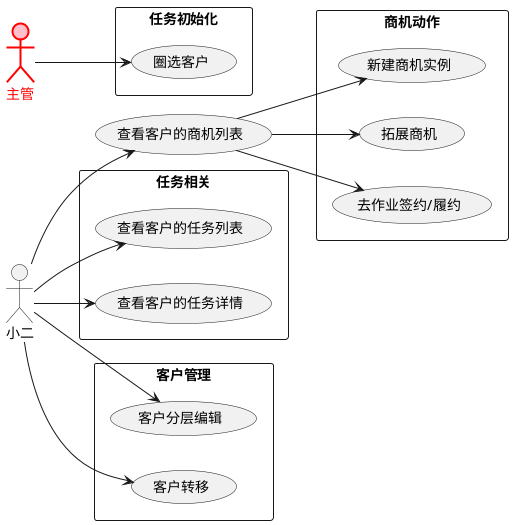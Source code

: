 @startuml

left to right direction
actor   :小二:    as  xiao
actor   :主管:    as  zhu     #pink;line:red;text:red;line.bold
rectangle 任务相关 {
    usecase (查看客户的任务列表)     as (task_list)
    usecase (查看客户的任务详情)     as (task_detail)
}

usecase (查看客户的商机列表)     as (opp_list)
rectangle 商机动作 {
    usecase (新建商机实例)          as (new_opp)
    usecase (拓展商机)              as (expand_opp)
    usecase (去作业签约/履约)       as (do_job)
}

rectangle 客户管理 {
    usecase (客户分层编辑)          as (customer_layer)
    usecase (客户转移)              as (customer_transfer)
}

xiao        -->      (task_list)
xiao        -->      (task_detail)
xiao        -->      (opp_list)

(opp_list)  -->      (new_opp)
(opp_list)  -->      (expand_opp)
(opp_list)  -->      (do_job)

xiao        -->      (customer_layer)
xiao        -->      (customer_transfer)

rectangle 任务初始化 {
    zhu        -->     (圈选客户)
}


@enduml
